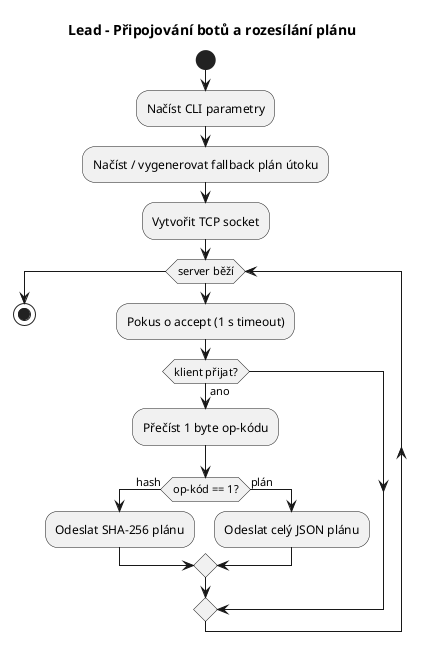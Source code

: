 @startuml
title Lead – Připojování botů a rozesílání plánu

start
:Načíst CLI parametry;
:Načíst / vygenerovat fallback plán útoku;
:Vytvořit TCP socket;
while (server běží)
  :Pokus o accept (1 s timeout);
  if (klient přijat?) then (ano)
    :Přečíst 1 byte op-kódu;
    if (op-kód == 1?) then (hash)
      :Odeslat SHA-256 plánu;
    else (plán)
      :Odeslat celý JSON plánu;
    endif
  endif
endwhile
stop
@enduml
